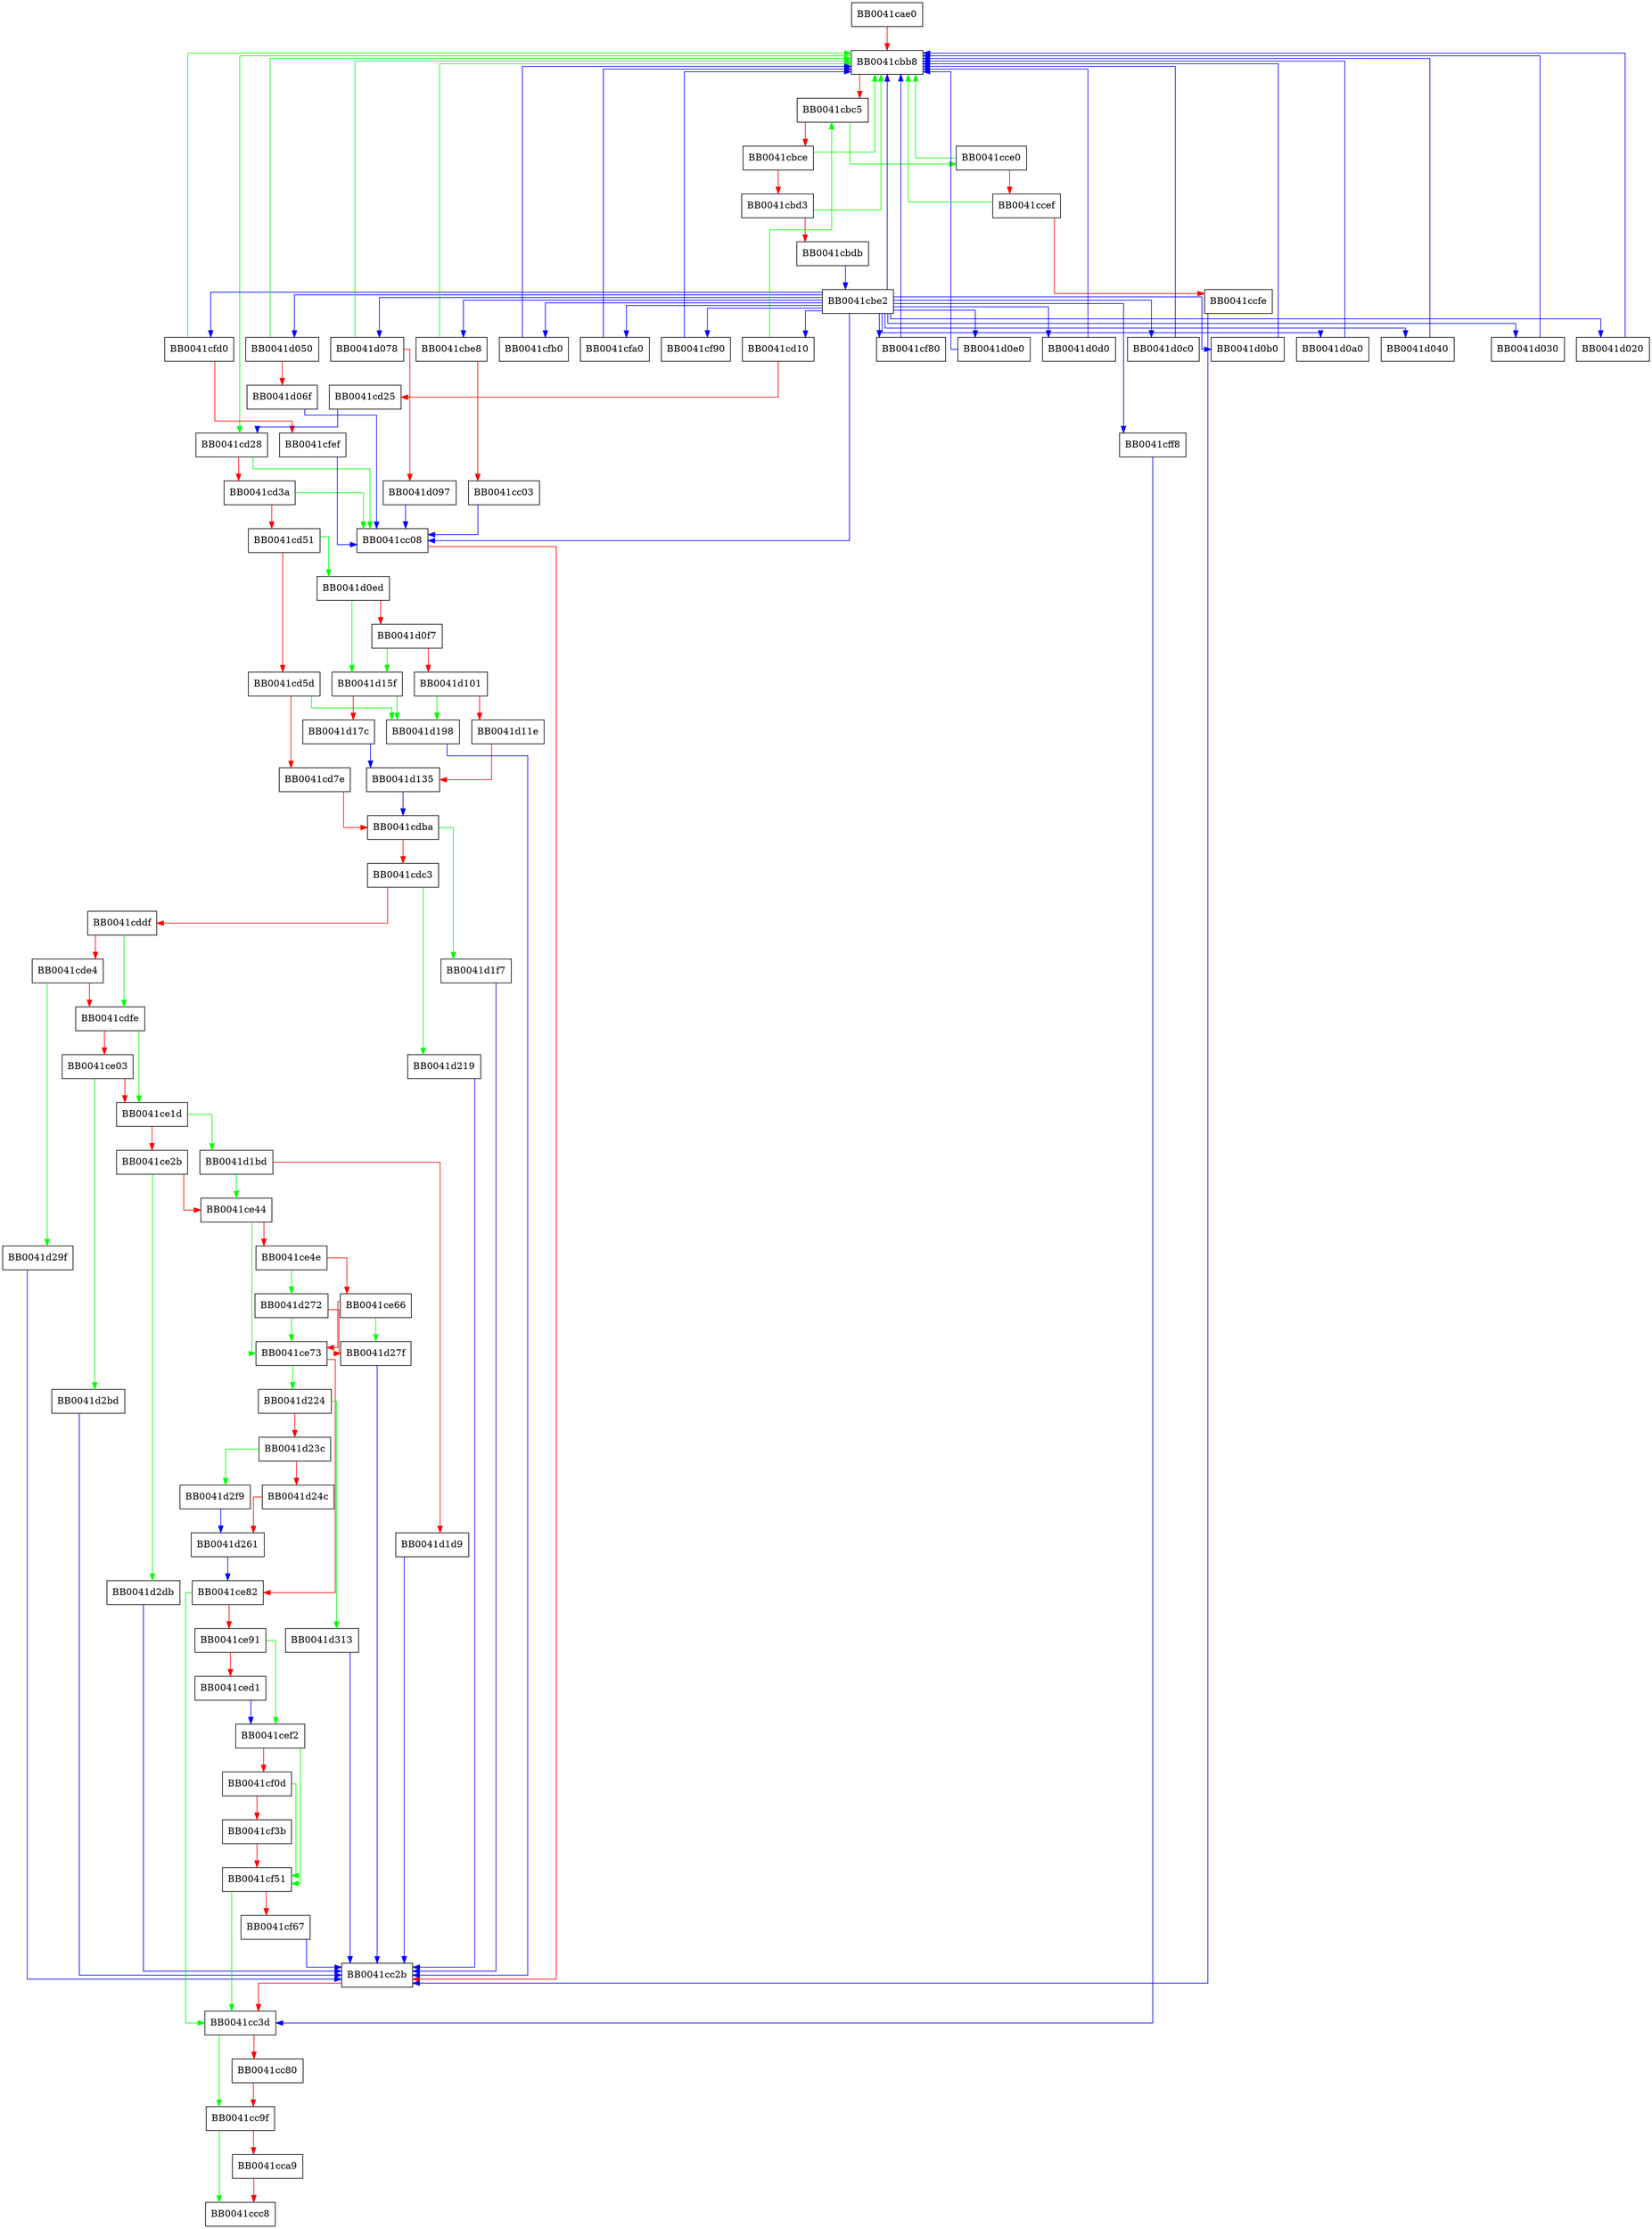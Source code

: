digraph ec_main {
  node [shape="box"];
  graph [splines=ortho];
  BB0041cae0 -> BB0041cbb8 [color="red"];
  BB0041cbb8 -> BB0041cd28 [color="green"];
  BB0041cbb8 -> BB0041cbc5 [color="red"];
  BB0041cbc5 -> BB0041cce0 [color="green"];
  BB0041cbc5 -> BB0041cbce [color="red"];
  BB0041cbce -> BB0041cbb8 [color="green"];
  BB0041cbce -> BB0041cbd3 [color="red"];
  BB0041cbd3 -> BB0041cbb8 [color="green"];
  BB0041cbd3 -> BB0041cbdb [color="red"];
  BB0041cbdb -> BB0041cbe2 [color="blue"];
  BB0041cbe2 -> BB0041cc08 [color="blue"];
  BB0041cbe2 -> BB0041cbb8 [color="blue"];
  BB0041cbe2 -> BB0041cff8 [color="blue"];
  BB0041cbe2 -> BB0041cbe8 [color="blue"];
  BB0041cbe2 -> BB0041cfd0 [color="blue"];
  BB0041cbe2 -> BB0041cfb0 [color="blue"];
  BB0041cbe2 -> BB0041cfa0 [color="blue"];
  BB0041cbe2 -> BB0041cf90 [color="blue"];
  BB0041cbe2 -> BB0041cf80 [color="blue"];
  BB0041cbe2 -> BB0041cd10 [color="blue"];
  BB0041cbe2 -> BB0041d0e0 [color="blue"];
  BB0041cbe2 -> BB0041d0d0 [color="blue"];
  BB0041cbe2 -> BB0041d0c0 [color="blue"];
  BB0041cbe2 -> BB0041d0b0 [color="blue"];
  BB0041cbe2 -> BB0041d0a0 [color="blue"];
  BB0041cbe2 -> BB0041d078 [color="blue"];
  BB0041cbe2 -> BB0041d050 [color="blue"];
  BB0041cbe2 -> BB0041d040 [color="blue"];
  BB0041cbe2 -> BB0041d030 [color="blue"];
  BB0041cbe2 -> BB0041d020 [color="blue"];
  BB0041cbe8 -> BB0041cbb8 [color="green"];
  BB0041cbe8 -> BB0041cc03 [color="red"];
  BB0041cc03 -> BB0041cc08 [color="blue"];
  BB0041cc08 -> BB0041cc2b [color="red"];
  BB0041cc2b -> BB0041cc3d [color="red"];
  BB0041cc3d -> BB0041cc9f [color="green"];
  BB0041cc3d -> BB0041cc80 [color="red"];
  BB0041cc80 -> BB0041cc9f [color="red"];
  BB0041cc9f -> BB0041ccc8 [color="green"];
  BB0041cc9f -> BB0041cca9 [color="red"];
  BB0041cca9 -> BB0041ccc8 [color="red"];
  BB0041cce0 -> BB0041cbb8 [color="green"];
  BB0041cce0 -> BB0041ccef [color="red"];
  BB0041ccef -> BB0041cbb8 [color="green"];
  BB0041ccef -> BB0041ccfe [color="red"];
  BB0041ccfe -> BB0041cc2b [color="blue"];
  BB0041cd10 -> BB0041cbc5 [color="green"];
  BB0041cd10 -> BB0041cd25 [color="red"];
  BB0041cd25 -> BB0041cd28 [color="blue"];
  BB0041cd28 -> BB0041cc08 [color="green"];
  BB0041cd28 -> BB0041cd3a [color="red"];
  BB0041cd3a -> BB0041cc08 [color="green"];
  BB0041cd3a -> BB0041cd51 [color="red"];
  BB0041cd51 -> BB0041d0ed [color="green"];
  BB0041cd51 -> BB0041cd5d [color="red"];
  BB0041cd5d -> BB0041d198 [color="green"];
  BB0041cd5d -> BB0041cd7e [color="red"];
  BB0041cd7e -> BB0041cdba [color="red"];
  BB0041cdba -> BB0041d1f7 [color="green"];
  BB0041cdba -> BB0041cdc3 [color="red"];
  BB0041cdc3 -> BB0041d219 [color="green"];
  BB0041cdc3 -> BB0041cddf [color="red"];
  BB0041cddf -> BB0041cdfe [color="green"];
  BB0041cddf -> BB0041cde4 [color="red"];
  BB0041cde4 -> BB0041d29f [color="green"];
  BB0041cde4 -> BB0041cdfe [color="red"];
  BB0041cdfe -> BB0041ce1d [color="green"];
  BB0041cdfe -> BB0041ce03 [color="red"];
  BB0041ce03 -> BB0041d2bd [color="green"];
  BB0041ce03 -> BB0041ce1d [color="red"];
  BB0041ce1d -> BB0041d1bd [color="green"];
  BB0041ce1d -> BB0041ce2b [color="red"];
  BB0041ce2b -> BB0041d2db [color="green"];
  BB0041ce2b -> BB0041ce44 [color="red"];
  BB0041ce44 -> BB0041ce73 [color="green"];
  BB0041ce44 -> BB0041ce4e [color="red"];
  BB0041ce4e -> BB0041d272 [color="green"];
  BB0041ce4e -> BB0041ce66 [color="red"];
  BB0041ce66 -> BB0041d27f [color="green"];
  BB0041ce66 -> BB0041ce73 [color="red"];
  BB0041ce73 -> BB0041d224 [color="green"];
  BB0041ce73 -> BB0041ce82 [color="red"];
  BB0041ce82 -> BB0041cc3d [color="green"];
  BB0041ce82 -> BB0041ce91 [color="red"];
  BB0041ce91 -> BB0041cef2 [color="green"];
  BB0041ce91 -> BB0041ced1 [color="red"];
  BB0041ced1 -> BB0041cef2 [color="blue"];
  BB0041cef2 -> BB0041cf51 [color="green"];
  BB0041cef2 -> BB0041cf0d [color="red"];
  BB0041cf0d -> BB0041cf51 [color="green"];
  BB0041cf0d -> BB0041cf3b [color="red"];
  BB0041cf3b -> BB0041cf51 [color="red"];
  BB0041cf51 -> BB0041cc3d [color="green"];
  BB0041cf51 -> BB0041cf67 [color="red"];
  BB0041cf67 -> BB0041cc2b [color="blue"];
  BB0041cf80 -> BB0041cbb8 [color="blue"];
  BB0041cf90 -> BB0041cbb8 [color="blue"];
  BB0041cfa0 -> BB0041cbb8 [color="blue"];
  BB0041cfb0 -> BB0041cbb8 [color="blue"];
  BB0041cfd0 -> BB0041cbb8 [color="green"];
  BB0041cfd0 -> BB0041cfef [color="red"];
  BB0041cfef -> BB0041cc08 [color="blue"];
  BB0041cff8 -> BB0041cc3d [color="blue"];
  BB0041d020 -> BB0041cbb8 [color="blue"];
  BB0041d030 -> BB0041cbb8 [color="blue"];
  BB0041d040 -> BB0041cbb8 [color="blue"];
  BB0041d050 -> BB0041cbb8 [color="green"];
  BB0041d050 -> BB0041d06f [color="red"];
  BB0041d06f -> BB0041cc08 [color="blue"];
  BB0041d078 -> BB0041cbb8 [color="green"];
  BB0041d078 -> BB0041d097 [color="red"];
  BB0041d097 -> BB0041cc08 [color="blue"];
  BB0041d0a0 -> BB0041cbb8 [color="blue"];
  BB0041d0b0 -> BB0041cbb8 [color="blue"];
  BB0041d0c0 -> BB0041cbb8 [color="blue"];
  BB0041d0d0 -> BB0041cbb8 [color="blue"];
  BB0041d0e0 -> BB0041cbb8 [color="blue"];
  BB0041d0ed -> BB0041d15f [color="green"];
  BB0041d0ed -> BB0041d0f7 [color="red"];
  BB0041d0f7 -> BB0041d15f [color="green"];
  BB0041d0f7 -> BB0041d101 [color="red"];
  BB0041d101 -> BB0041d198 [color="green"];
  BB0041d101 -> BB0041d11e [color="red"];
  BB0041d11e -> BB0041d135 [color="red"];
  BB0041d135 -> BB0041cdba [color="blue"];
  BB0041d15f -> BB0041d198 [color="green"];
  BB0041d15f -> BB0041d17c [color="red"];
  BB0041d17c -> BB0041d135 [color="blue"];
  BB0041d198 -> BB0041cc2b [color="blue"];
  BB0041d1bd -> BB0041ce44 [color="green"];
  BB0041d1bd -> BB0041d1d9 [color="red"];
  BB0041d1d9 -> BB0041cc2b [color="blue"];
  BB0041d1f7 -> BB0041cc2b [color="blue"];
  BB0041d219 -> BB0041cc2b [color="blue"];
  BB0041d224 -> BB0041d313 [color="green"];
  BB0041d224 -> BB0041d23c [color="red"];
  BB0041d23c -> BB0041d2f9 [color="green"];
  BB0041d23c -> BB0041d24c [color="red"];
  BB0041d24c -> BB0041d261 [color="red"];
  BB0041d261 -> BB0041ce82 [color="blue"];
  BB0041d272 -> BB0041ce73 [color="green"];
  BB0041d272 -> BB0041d27f [color="red"];
  BB0041d27f -> BB0041cc2b [color="blue"];
  BB0041d29f -> BB0041cc2b [color="blue"];
  BB0041d2bd -> BB0041cc2b [color="blue"];
  BB0041d2db -> BB0041cc2b [color="blue"];
  BB0041d2f9 -> BB0041d261 [color="blue"];
  BB0041d313 -> BB0041cc2b [color="blue"];
}